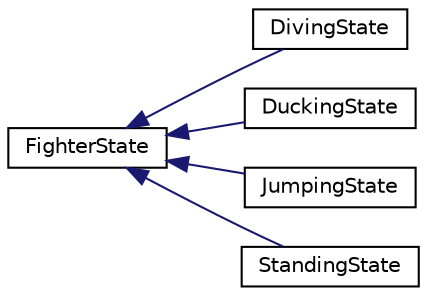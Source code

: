 digraph "Graphical Class Hierarchy"
{
  edge [fontname="Helvetica",fontsize="10",labelfontname="Helvetica",labelfontsize="10"];
  node [fontname="Helvetica",fontsize="10",shape=record];
  rankdir="LR";
  Node1 [label="FighterState",height=0.2,width=0.4,color="black", fillcolor="white", style="filled",URL="$classFighterState.html"];
  Node1 -> Node2 [dir="back",color="midnightblue",fontsize="10",style="solid",fontname="Helvetica"];
  Node2 [label="DivingState",height=0.2,width=0.4,color="black", fillcolor="white", style="filled",URL="$classDivingState.html"];
  Node1 -> Node3 [dir="back",color="midnightblue",fontsize="10",style="solid",fontname="Helvetica"];
  Node3 [label="DuckingState",height=0.2,width=0.4,color="black", fillcolor="white", style="filled",URL="$classDuckingState.html"];
  Node1 -> Node4 [dir="back",color="midnightblue",fontsize="10",style="solid",fontname="Helvetica"];
  Node4 [label="JumpingState",height=0.2,width=0.4,color="black", fillcolor="white", style="filled",URL="$classJumpingState.html"];
  Node1 -> Node5 [dir="back",color="midnightblue",fontsize="10",style="solid",fontname="Helvetica"];
  Node5 [label="StandingState",height=0.2,width=0.4,color="black", fillcolor="white", style="filled",URL="$classStandingState.html"];
}
